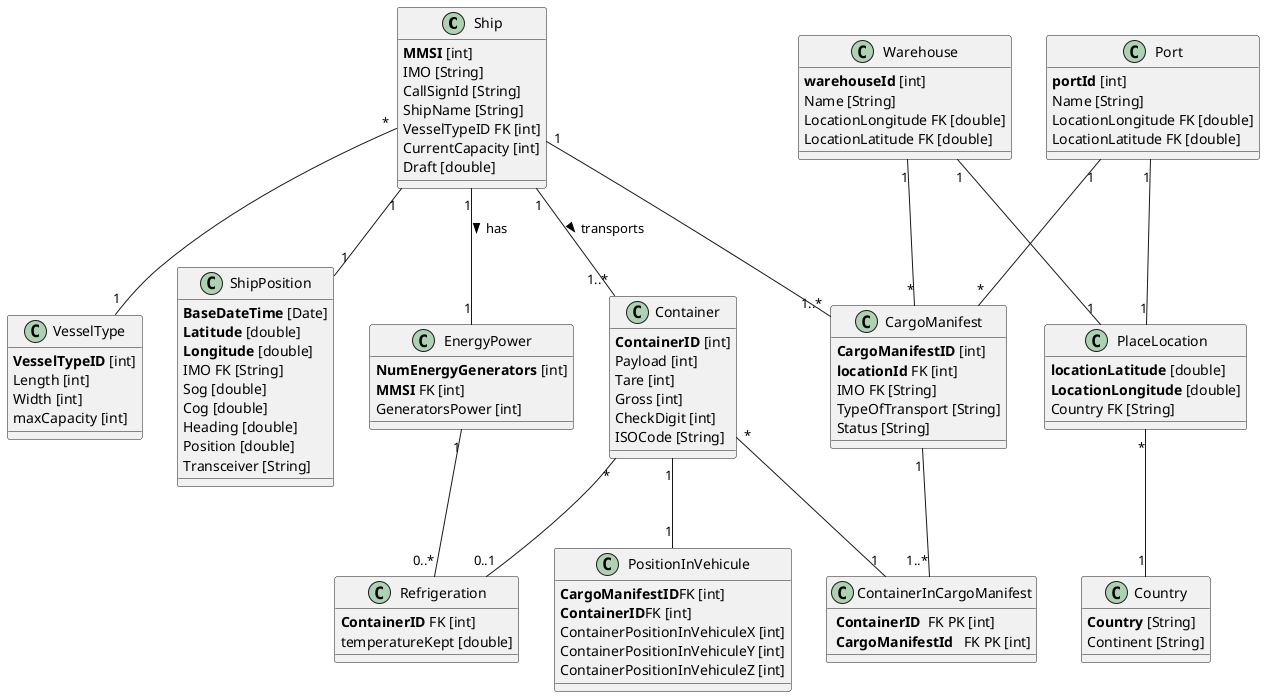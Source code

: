 @startuml
'https://plantuml.com/class-diagram

/'class Company{

}'/

class Ship{
    **MMSI** [int]
    IMO [String]
    CallSignId [String]
    ShipName [String]
    VesselTypeID FK [int]
    CurrentCapacity [int]
    Draft [double]
}

class VesselType{
    **VesselTypeID** [int]
    Length [int]
    Width [int]
    maxCapacity [int]
}

class ShipPosition{
    **BaseDateTime** [Date]
    **Latitude** [double]
    **Longitude** [double]
    IMO FK [String]
    Sog [double]
    Cog [double]
    Heading [double]
    Position [double]
    Transceiver [String] /'perguntar ao grupo'/
}

class Container{
    **ContainerID** [int]
    Payload [int]
    Tare [int]
    Gross [int]
    CheckDigit [int]
    ISOCode [String]
}

class Refrigeration {
    **ContainerID** FK [int]
    temperatureKept [double]
}

class EnergyPower{
    **NumEnergyGenerators** [int]
    **MMSI** FK [int]
    GeneratorsPower [int]
}
/'refrigeration state is ambigous'/

/'manifest type(loading, unloading) changes its values'/
class CargoManifest{
    **CargoManifestID** [int]
    **locationId** FK [int]
    IMO FK [String]
    TypeOfTransport [String]
    Status [String]
}

class PositionInVehicule{
    **CargoManifestID**FK [int]
    **ContainerID**FK [int]
    ContainerPositionInVehiculeX [int]
    ContainerPositionInVehiculeY [int]
    ContainerPositionInVehiculeZ [int]
}

class Port {
    **portId** [int]
    Name [String]
    LocationLongitude FK [double]
    LocationLatitude FK [double]
}

class Warehouse {
    **warehouseId** [int]
    Name [String]
    LocationLongitude FK [double]
    LocationLatitude FK [double]
}

class Country{
    **Country** [String]
    Continent [String]
}

class PlaceLocation{
    **locationLatitude** [double]
    **LocationLongitude** [double]
    Country FK [String]
}

class ContainerInCargoManifest{
    ** ContainerID ** FK PK [int]
    ** CargoManifestId **  FK PK [int]
}


/'class Truck{
    truckID
}

class Transports{
    truckId FK
    warehouseId FK
}'/




Ship "1" -- "1..*" Container : transports >
Container "1" -- "1" PositionInVehicule
Ship "1" -- "1" ShipPosition
Ship "*" -- "1" VesselType
Ship "1" -- "1..*" CargoManifest
CargoManifest "1" -- "1..*" ContainerInCargoManifest
Container "*" -- "1" ContainerInCargoManifest
/'Truck "1" -- "1..*" CargoManifest'/
/'
Truck "*" -- "1" Container
'/
Port "1" -- "1" PlaceLocation
Warehouse "1" -- "1" PlaceLocation
PlaceLocation "*" -- "1" Country
Port "1" -- "*" CargoManifest
Warehouse "1" -- "*" CargoManifest
/'Relacoes N para N, falta relacao'/
/'
Truck "1..*" -- "1..*" Warehouse
'/
Container "*" -- "0..1" Refrigeration
Ship "1" -- "1" EnergyPower : has >
EnergyPower "1" -- "0..*" Refrigeration

@enduml